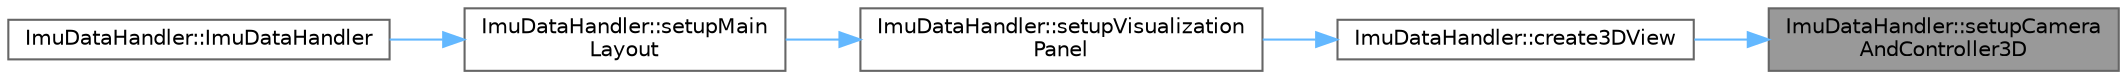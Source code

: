 digraph "ImuDataHandler::setupCameraAndController3D"
{
 // LATEX_PDF_SIZE
  bgcolor="transparent";
  edge [fontname=Helvetica,fontsize=10,labelfontname=Helvetica,labelfontsize=10];
  node [fontname=Helvetica,fontsize=10,shape=box,height=0.2,width=0.4];
  rankdir="RL";
  Node1 [id="Node000001",label="ImuDataHandler::setupCamera\lAndController3D",height=0.2,width=0.4,color="gray40", fillcolor="grey60", style="filled", fontcolor="black",tooltip="Konfiguruje kamerę i kontroler dla widoku modelu 3D."];
  Node1 -> Node2 [id="edge5_Node000001_Node000002",dir="back",color="steelblue1",style="solid",tooltip=" "];
  Node2 [id="Node000002",label="ImuDataHandler::create3DView",height=0.2,width=0.4,color="grey40", fillcolor="white", style="filled",URL="$da/d41/classImuDataHandler.html#aa577768c3943c9ab20d01449a2abc5b4",tooltip="Tworzy widok 3D do wyświetlania modelu urządzenia."];
  Node2 -> Node3 [id="edge6_Node000002_Node000003",dir="back",color="steelblue1",style="solid",tooltip=" "];
  Node3 [id="Node000003",label="ImuDataHandler::setupVisualization\lPanel",height=0.2,width=0.4,color="grey40", fillcolor="white", style="filled",URL="$da/d41/classImuDataHandler.html#a9179f9700276cd0eaad6a9c764780156",tooltip="Konfiguruje panel wizualizacji 3D (model i kompas)."];
  Node3 -> Node4 [id="edge7_Node000003_Node000004",dir="back",color="steelblue1",style="solid",tooltip=" "];
  Node4 [id="Node000004",label="ImuDataHandler::setupMain\lLayout",height=0.2,width=0.4,color="grey40", fillcolor="white", style="filled",URL="$da/d41/classImuDataHandler.html#ac2a199dc1a1aed47e0ac97509bf0ae56",tooltip="Konfiguruje główny układ interfejsu użytkownika."];
  Node4 -> Node5 [id="edge8_Node000004_Node000005",dir="back",color="steelblue1",style="solid",tooltip=" "];
  Node5 [id="Node000005",label="ImuDataHandler::ImuDataHandler",height=0.2,width=0.4,color="grey40", fillcolor="white", style="filled",URL="$da/d41/classImuDataHandler.html#a1ebcd9d4e4ff48f36ca78edcbcece7c7",tooltip="Konstruktor klasy ImuDataHandler."];
}
